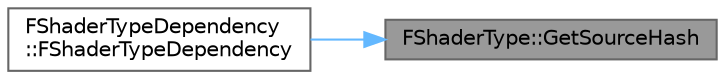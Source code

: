 digraph "FShaderType::GetSourceHash"
{
 // INTERACTIVE_SVG=YES
 // LATEX_PDF_SIZE
  bgcolor="transparent";
  edge [fontname=Helvetica,fontsize=10,labelfontname=Helvetica,labelfontsize=10];
  node [fontname=Helvetica,fontsize=10,shape=box,height=0.2,width=0.4];
  rankdir="RL";
  Node1 [id="Node000001",label="FShaderType::GetSourceHash",height=0.2,width=0.4,color="gray40", fillcolor="grey60", style="filled", fontcolor="black",tooltip="Calculates a Hash based on this shader type's source code and includes."];
  Node1 -> Node2 [id="edge1_Node000001_Node000002",dir="back",color="steelblue1",style="solid",tooltip=" "];
  Node2 [id="Node000002",label="FShaderTypeDependency\l::FShaderTypeDependency",height=0.2,width=0.4,color="grey40", fillcolor="white", style="filled",URL="$da/d7c/classFShaderTypeDependency.html#a62df1e8b09d6994848b911f6d04eff87",tooltip=" "];
}
